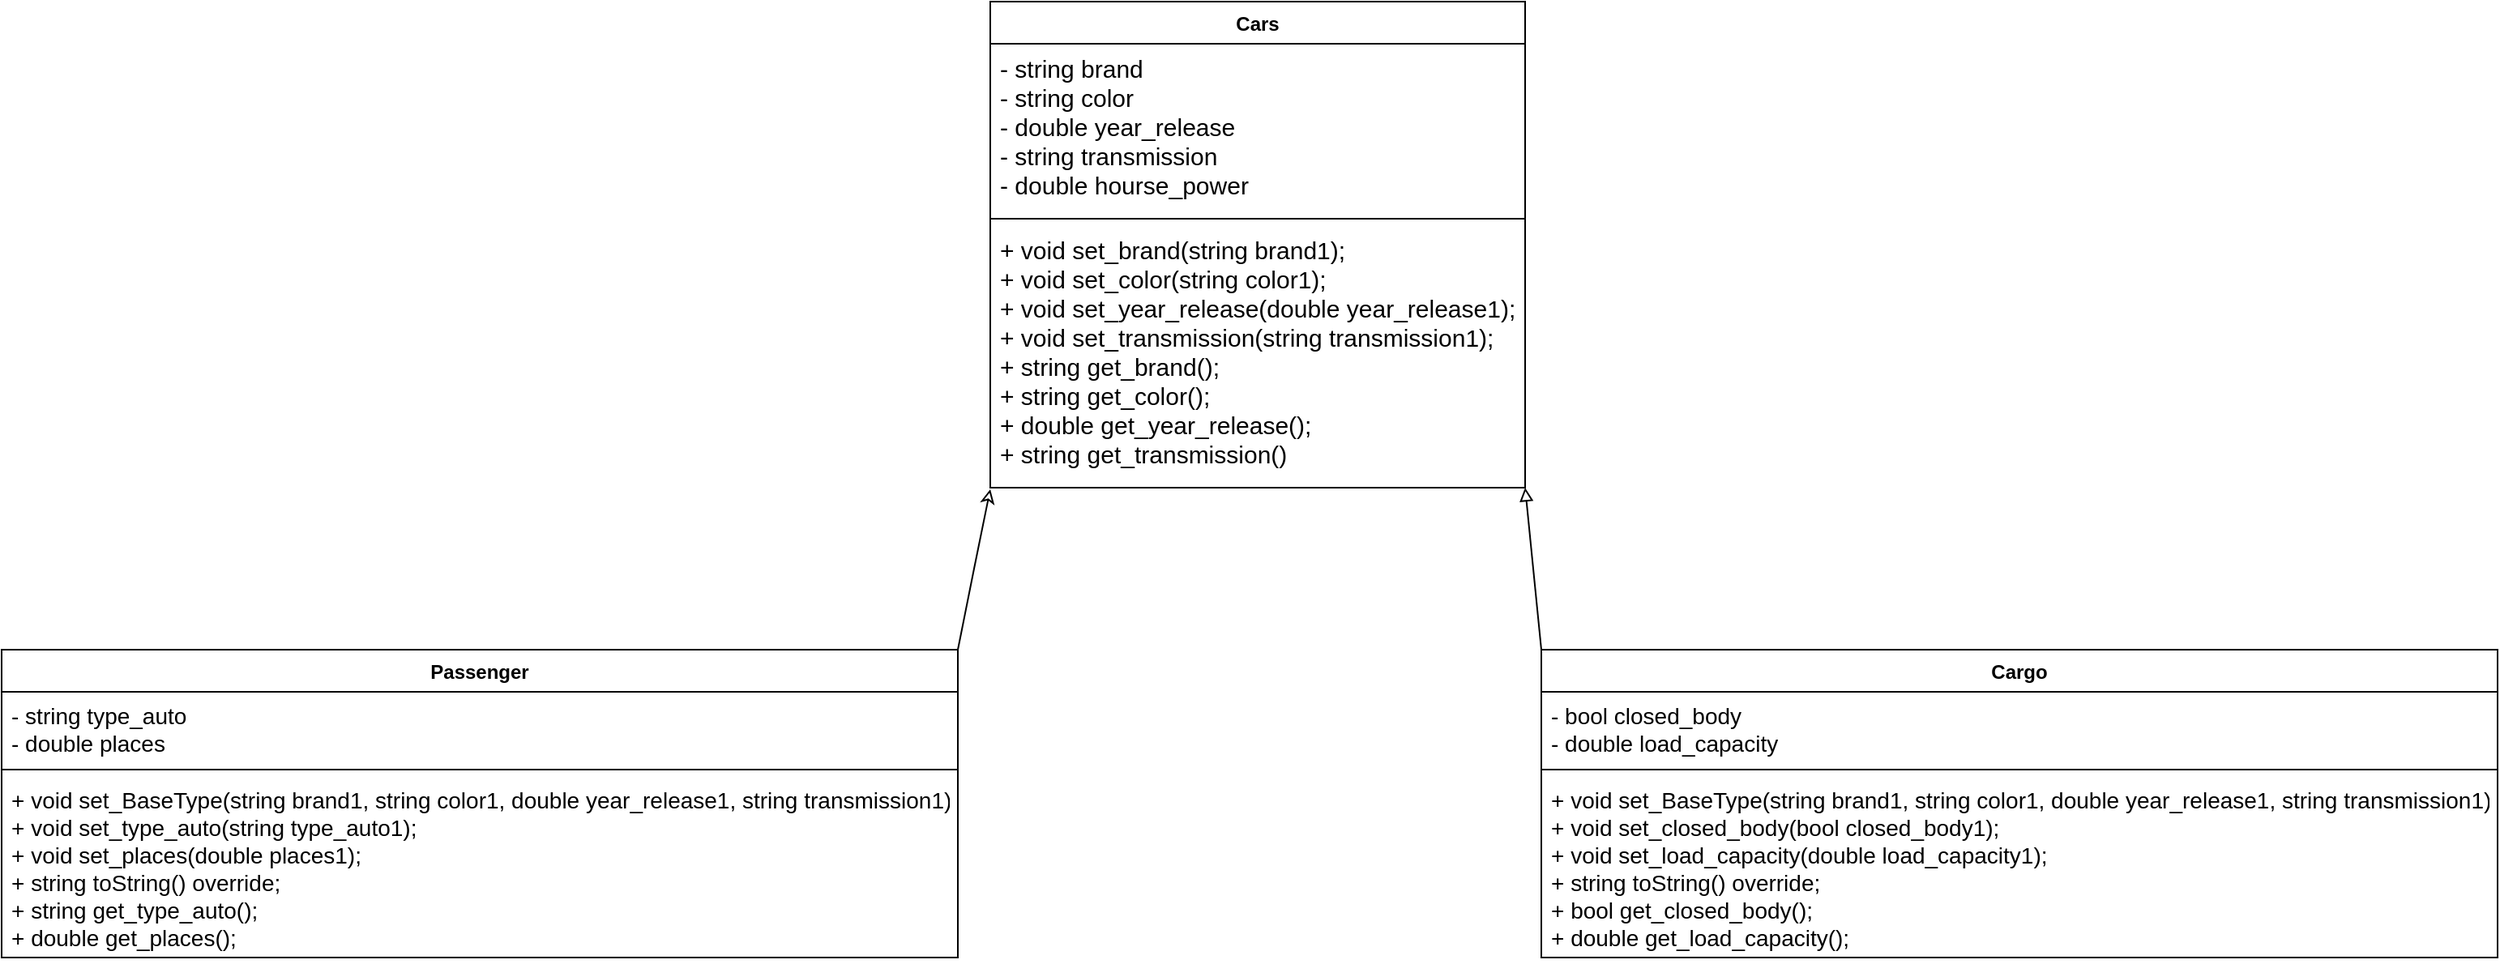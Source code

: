 <mxfile version="20.6.0" type="device"><diagram id="Rr75eevsrK6P17JEns_y" name="Страница 1"><mxGraphModel dx="2249" dy="796" grid="1" gridSize="10" guides="1" tooltips="1" connect="1" arrows="1" fold="1" page="1" pageScale="1" pageWidth="827" pageHeight="1169" math="0" shadow="0"><root><mxCell id="0"/><mxCell id="1" parent="0"/><mxCell id="d4LBTGbJ7YTDsPgExGh7-6" value="Cars" style="swimlane;fontStyle=1;align=center;verticalAlign=top;childLayout=stackLayout;horizontal=1;startSize=26;horizontalStack=0;resizeParent=1;resizeParentMax=0;resizeLast=0;collapsible=1;marginBottom=0;" parent="1" vertex="1"><mxGeometry x="240" y="130" width="330" height="300" as="geometry"/></mxCell><mxCell id="d4LBTGbJ7YTDsPgExGh7-7" value="- string brand&#10;- string color&#10;- double year_release&#10;- string transmission&#10;- double hourse_power" style="text;strokeColor=none;fillColor=none;align=left;verticalAlign=top;spacingLeft=4;spacingRight=4;overflow=hidden;rotatable=0;points=[[0,0.5],[1,0.5]];portConstraint=eastwest;fontSize=15;" parent="d4LBTGbJ7YTDsPgExGh7-6" vertex="1"><mxGeometry y="26" width="330" height="104" as="geometry"/></mxCell><mxCell id="d4LBTGbJ7YTDsPgExGh7-8" value="" style="line;strokeWidth=1;fillColor=none;align=left;verticalAlign=middle;spacingTop=-1;spacingLeft=3;spacingRight=3;rotatable=0;labelPosition=right;points=[];portConstraint=eastwest;strokeColor=inherit;" parent="d4LBTGbJ7YTDsPgExGh7-6" vertex="1"><mxGeometry y="130" width="330" height="8" as="geometry"/></mxCell><mxCell id="d4LBTGbJ7YTDsPgExGh7-9" value="+ void set_brand(string brand1);&#10;+ void set_color(string color1);&#10;+ void set_year_release(double year_release1);&#10;+ void set_transmission(string transmission1);&#10;+ string get_brand();&#10;+ string get_color();&#10;+ double get_year_release();&#10;+ string get_transmission()&#10;" style="text;strokeColor=none;fillColor=none;align=left;verticalAlign=top;spacingLeft=4;spacingRight=4;overflow=hidden;rotatable=0;points=[[0,0.5],[1,0.5]];portConstraint=eastwest;fontSize=15;" parent="d4LBTGbJ7YTDsPgExGh7-6" vertex="1"><mxGeometry y="138" width="330" height="162" as="geometry"/></mxCell><mxCell id="d4LBTGbJ7YTDsPgExGh7-19" style="rounded=0;orthogonalLoop=1;jettySize=auto;html=1;entryX=0;entryY=1.006;entryDx=0;entryDy=0;entryPerimeter=0;fontSize=14;exitX=1;exitY=0;exitDx=0;exitDy=0;endArrow=classic;endFill=0;" parent="1" source="d4LBTGbJ7YTDsPgExGh7-10" target="d4LBTGbJ7YTDsPgExGh7-9" edge="1"><mxGeometry relative="1" as="geometry"><Array as="points"><mxPoint x="230" y="480"/></Array></mxGeometry></mxCell><mxCell id="d4LBTGbJ7YTDsPgExGh7-10" value="Passenger" style="swimlane;fontStyle=1;align=center;verticalAlign=top;childLayout=stackLayout;horizontal=1;startSize=26;horizontalStack=0;resizeParent=1;resizeParentMax=0;resizeLast=0;collapsible=1;marginBottom=0;" parent="1" vertex="1"><mxGeometry x="-370" y="530" width="590" height="190" as="geometry"/></mxCell><mxCell id="d4LBTGbJ7YTDsPgExGh7-11" value="- string type_auto&#10;- double places" style="text;strokeColor=none;fillColor=none;align=left;verticalAlign=top;spacingLeft=4;spacingRight=4;overflow=hidden;rotatable=0;points=[[0,0.5],[1,0.5]];portConstraint=eastwest;fontSize=14;" parent="d4LBTGbJ7YTDsPgExGh7-10" vertex="1"><mxGeometry y="26" width="590" height="44" as="geometry"/></mxCell><mxCell id="d4LBTGbJ7YTDsPgExGh7-12" value="" style="line;strokeWidth=1;fillColor=none;align=left;verticalAlign=middle;spacingTop=-1;spacingLeft=3;spacingRight=3;rotatable=0;labelPosition=right;points=[];portConstraint=eastwest;strokeColor=inherit;" parent="d4LBTGbJ7YTDsPgExGh7-10" vertex="1"><mxGeometry y="70" width="590" height="8" as="geometry"/></mxCell><mxCell id="d4LBTGbJ7YTDsPgExGh7-13" value="+ void set_BaseType(string brand1, string color1, double year_release1, string transmission1);&#10;+ void set_type_auto(string type_auto1);&#10;+ void set_places(double places1);&#10;+ string toString() override;&#10;+ string get_type_auto();&#10;+ double get_places();&#10;" style="text;strokeColor=none;fillColor=none;align=left;verticalAlign=top;spacingLeft=4;spacingRight=4;overflow=hidden;rotatable=0;points=[[0,0.5],[1,0.5]];portConstraint=eastwest;fontSize=14;" parent="d4LBTGbJ7YTDsPgExGh7-10" vertex="1"><mxGeometry y="78" width="590" height="112" as="geometry"/></mxCell><mxCell id="d4LBTGbJ7YTDsPgExGh7-20" style="edgeStyle=none;rounded=0;orthogonalLoop=1;jettySize=auto;html=1;entryX=1;entryY=1;entryDx=0;entryDy=0;entryPerimeter=0;fontSize=14;exitX=0;exitY=0;exitDx=0;exitDy=0;endArrow=block;endFill=0;" parent="1" source="d4LBTGbJ7YTDsPgExGh7-14" target="d4LBTGbJ7YTDsPgExGh7-9" edge="1"><mxGeometry relative="1" as="geometry"><mxPoint x="610" y="520" as="sourcePoint"/></mxGeometry></mxCell><mxCell id="d4LBTGbJ7YTDsPgExGh7-14" value="Cargo" style="swimlane;fontStyle=1;align=center;verticalAlign=top;childLayout=stackLayout;horizontal=1;startSize=26;horizontalStack=0;resizeParent=1;resizeParentMax=0;resizeLast=0;collapsible=1;marginBottom=0;" parent="1" vertex="1"><mxGeometry x="580" y="530" width="590" height="190" as="geometry"/></mxCell><mxCell id="d4LBTGbJ7YTDsPgExGh7-15" value="- bool closed_body&#10;- double load_capacity" style="text;strokeColor=none;fillColor=none;align=left;verticalAlign=top;spacingLeft=4;spacingRight=4;overflow=hidden;rotatable=0;points=[[0,0.5],[1,0.5]];portConstraint=eastwest;fontSize=14;" parent="d4LBTGbJ7YTDsPgExGh7-14" vertex="1"><mxGeometry y="26" width="590" height="44" as="geometry"/></mxCell><mxCell id="d4LBTGbJ7YTDsPgExGh7-16" value="" style="line;strokeWidth=1;fillColor=none;align=left;verticalAlign=middle;spacingTop=-1;spacingLeft=3;spacingRight=3;rotatable=0;labelPosition=right;points=[];portConstraint=eastwest;strokeColor=inherit;" parent="d4LBTGbJ7YTDsPgExGh7-14" vertex="1"><mxGeometry y="70" width="590" height="8" as="geometry"/></mxCell><mxCell id="d4LBTGbJ7YTDsPgExGh7-17" value="+ void set_BaseType(string brand1, string color1, double year_release1, string transmission1);&#10;+ void set_closed_body(bool closed_body1);&#10;+ void set_load_capacity(double load_capacity1);&#10;+ string toString() override;&#10;+ bool get_closed_body();&#10;+ double get_load_capacity();&#10;" style="text;strokeColor=none;fillColor=none;align=left;verticalAlign=top;spacingLeft=4;spacingRight=4;overflow=hidden;rotatable=0;points=[[0,0.5],[1,0.5]];portConstraint=eastwest;fontSize=14;" parent="d4LBTGbJ7YTDsPgExGh7-14" vertex="1"><mxGeometry y="78" width="590" height="112" as="geometry"/></mxCell></root></mxGraphModel></diagram></mxfile>